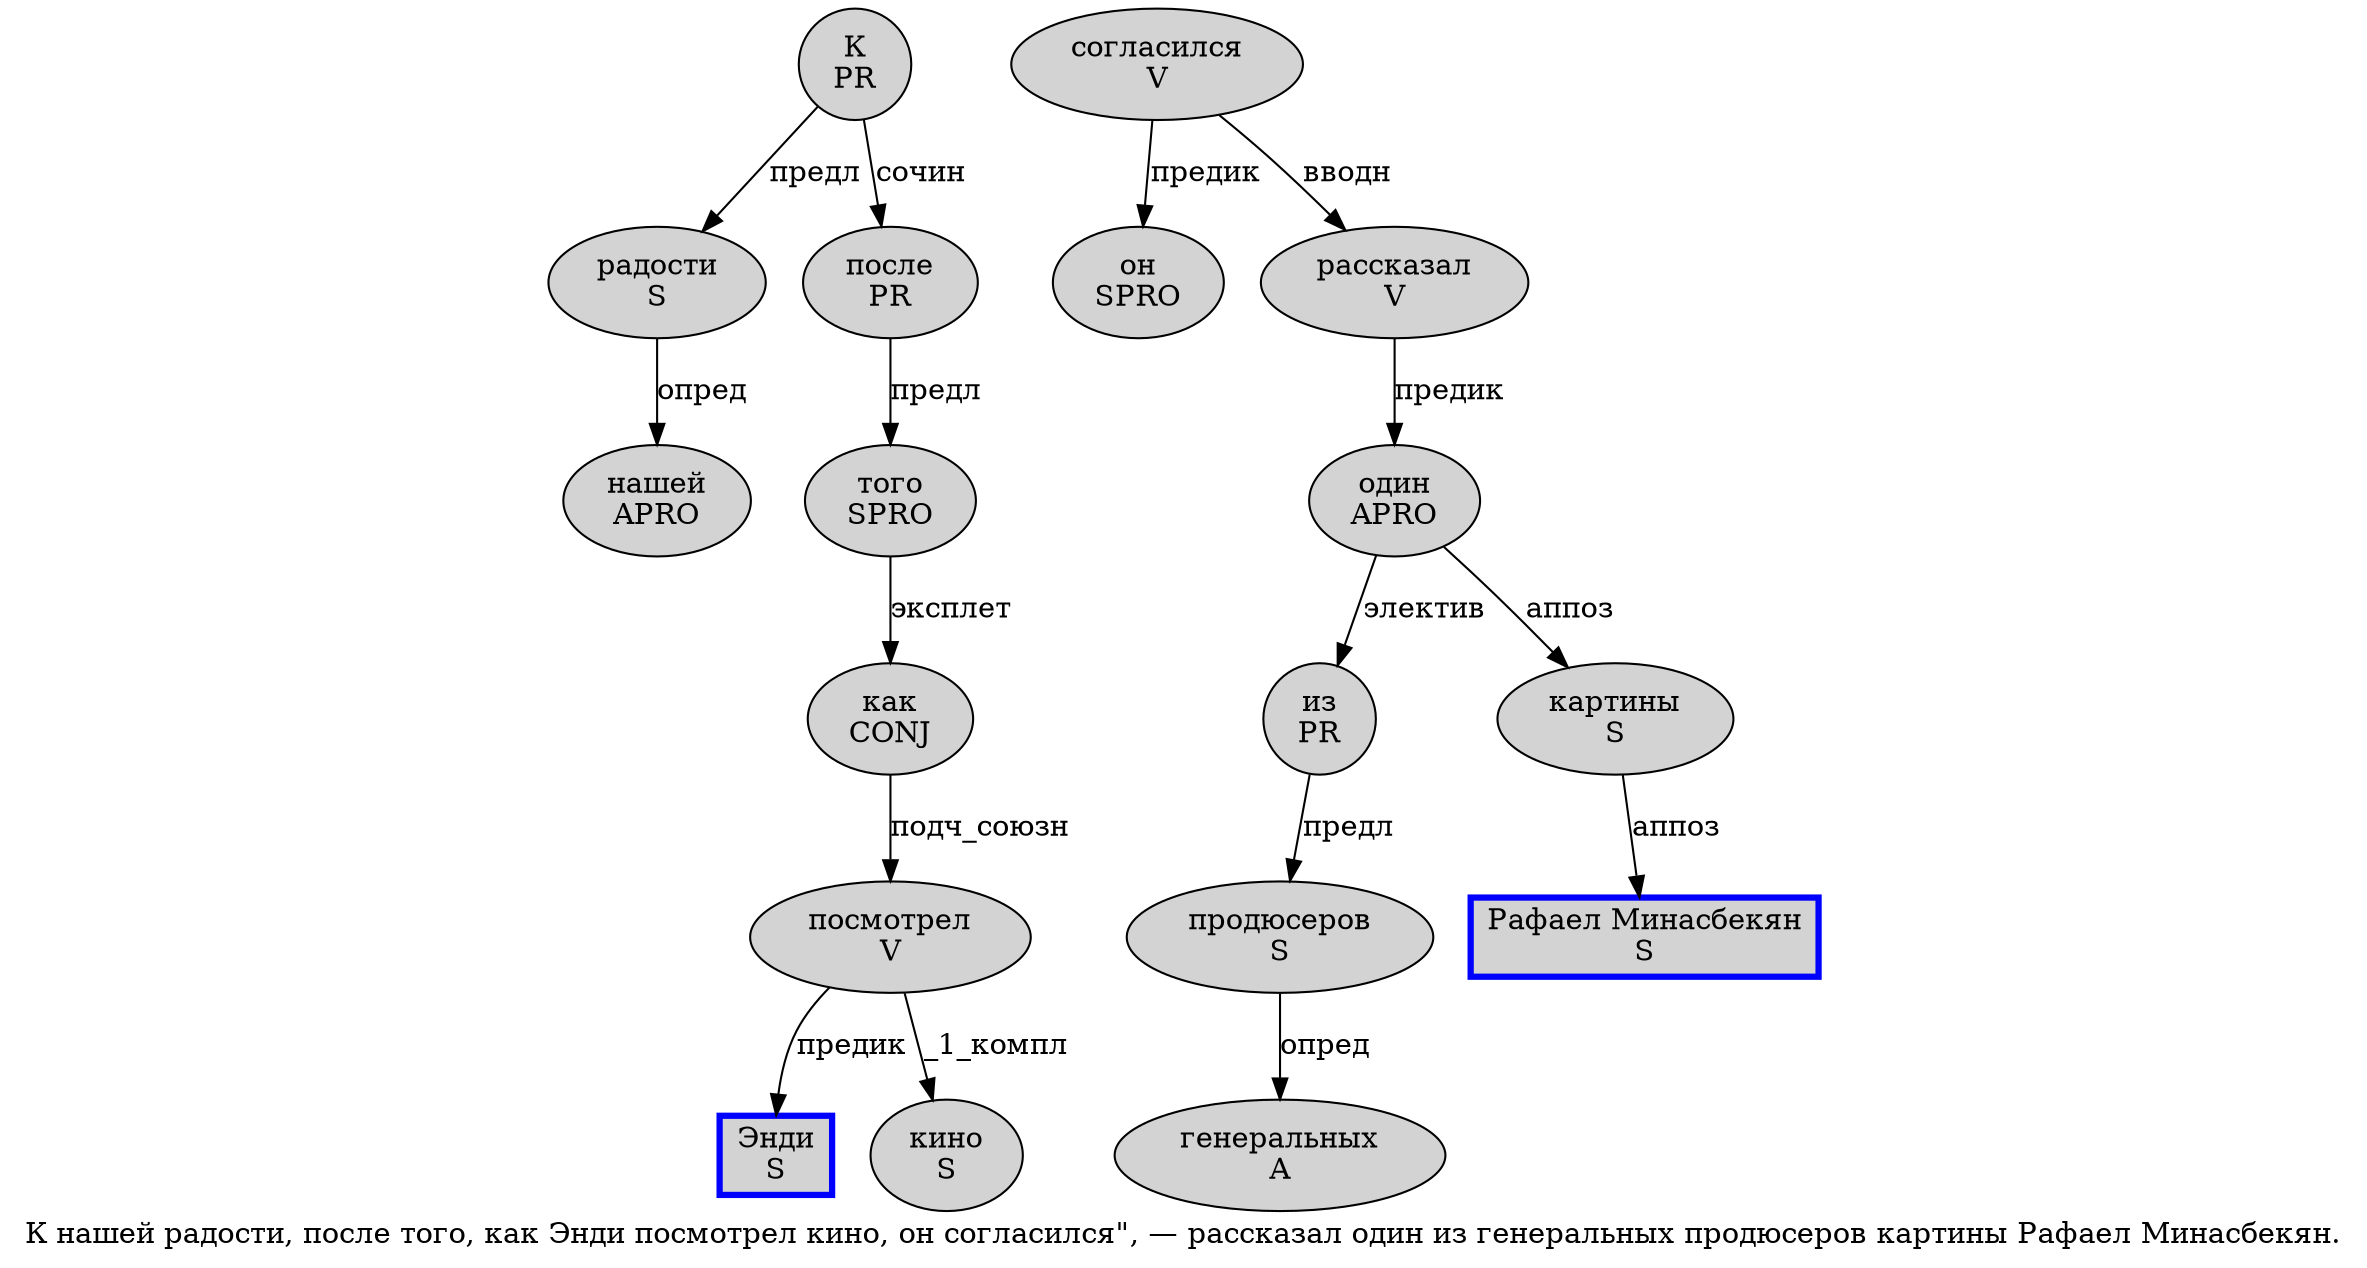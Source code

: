 digraph SENTENCE_1666 {
	graph [label="К нашей радости, после того, как Энди посмотрел кино, он согласился\", — рассказал один из генеральных продюсеров картины Рафаел Минасбекян."]
	node [style=filled]
		0 [label="К
PR" color="" fillcolor=lightgray penwidth=1 shape=ellipse]
		1 [label="нашей
APRO" color="" fillcolor=lightgray penwidth=1 shape=ellipse]
		2 [label="радости
S" color="" fillcolor=lightgray penwidth=1 shape=ellipse]
		4 [label="после
PR" color="" fillcolor=lightgray penwidth=1 shape=ellipse]
		5 [label="того
SPRO" color="" fillcolor=lightgray penwidth=1 shape=ellipse]
		7 [label="как
CONJ" color="" fillcolor=lightgray penwidth=1 shape=ellipse]
		8 [label="Энди
S" color=blue fillcolor=lightgray penwidth=3 shape=box]
		9 [label="посмотрел
V" color="" fillcolor=lightgray penwidth=1 shape=ellipse]
		10 [label="кино
S" color="" fillcolor=lightgray penwidth=1 shape=ellipse]
		12 [label="он
SPRO" color="" fillcolor=lightgray penwidth=1 shape=ellipse]
		13 [label="согласился
V" color="" fillcolor=lightgray penwidth=1 shape=ellipse]
		17 [label="рассказал
V" color="" fillcolor=lightgray penwidth=1 shape=ellipse]
		18 [label="один
APRO" color="" fillcolor=lightgray penwidth=1 shape=ellipse]
		19 [label="из
PR" color="" fillcolor=lightgray penwidth=1 shape=ellipse]
		20 [label="генеральных
A" color="" fillcolor=lightgray penwidth=1 shape=ellipse]
		21 [label="продюсеров
S" color="" fillcolor=lightgray penwidth=1 shape=ellipse]
		22 [label="картины
S" color="" fillcolor=lightgray penwidth=1 shape=ellipse]
		23 [label="Рафаел Минасбекян
S" color=blue fillcolor=lightgray penwidth=3 shape=box]
			2 -> 1 [label="опред"]
			21 -> 20 [label="опред"]
			0 -> 2 [label="предл"]
			0 -> 4 [label="сочин"]
			13 -> 12 [label="предик"]
			13 -> 17 [label="вводн"]
			9 -> 8 [label="предик"]
			9 -> 10 [label="_1_компл"]
			18 -> 19 [label="электив"]
			18 -> 22 [label="аппоз"]
			5 -> 7 [label="эксплет"]
			17 -> 18 [label="предик"]
			19 -> 21 [label="предл"]
			4 -> 5 [label="предл"]
			22 -> 23 [label="аппоз"]
			7 -> 9 [label="подч_союзн"]
}